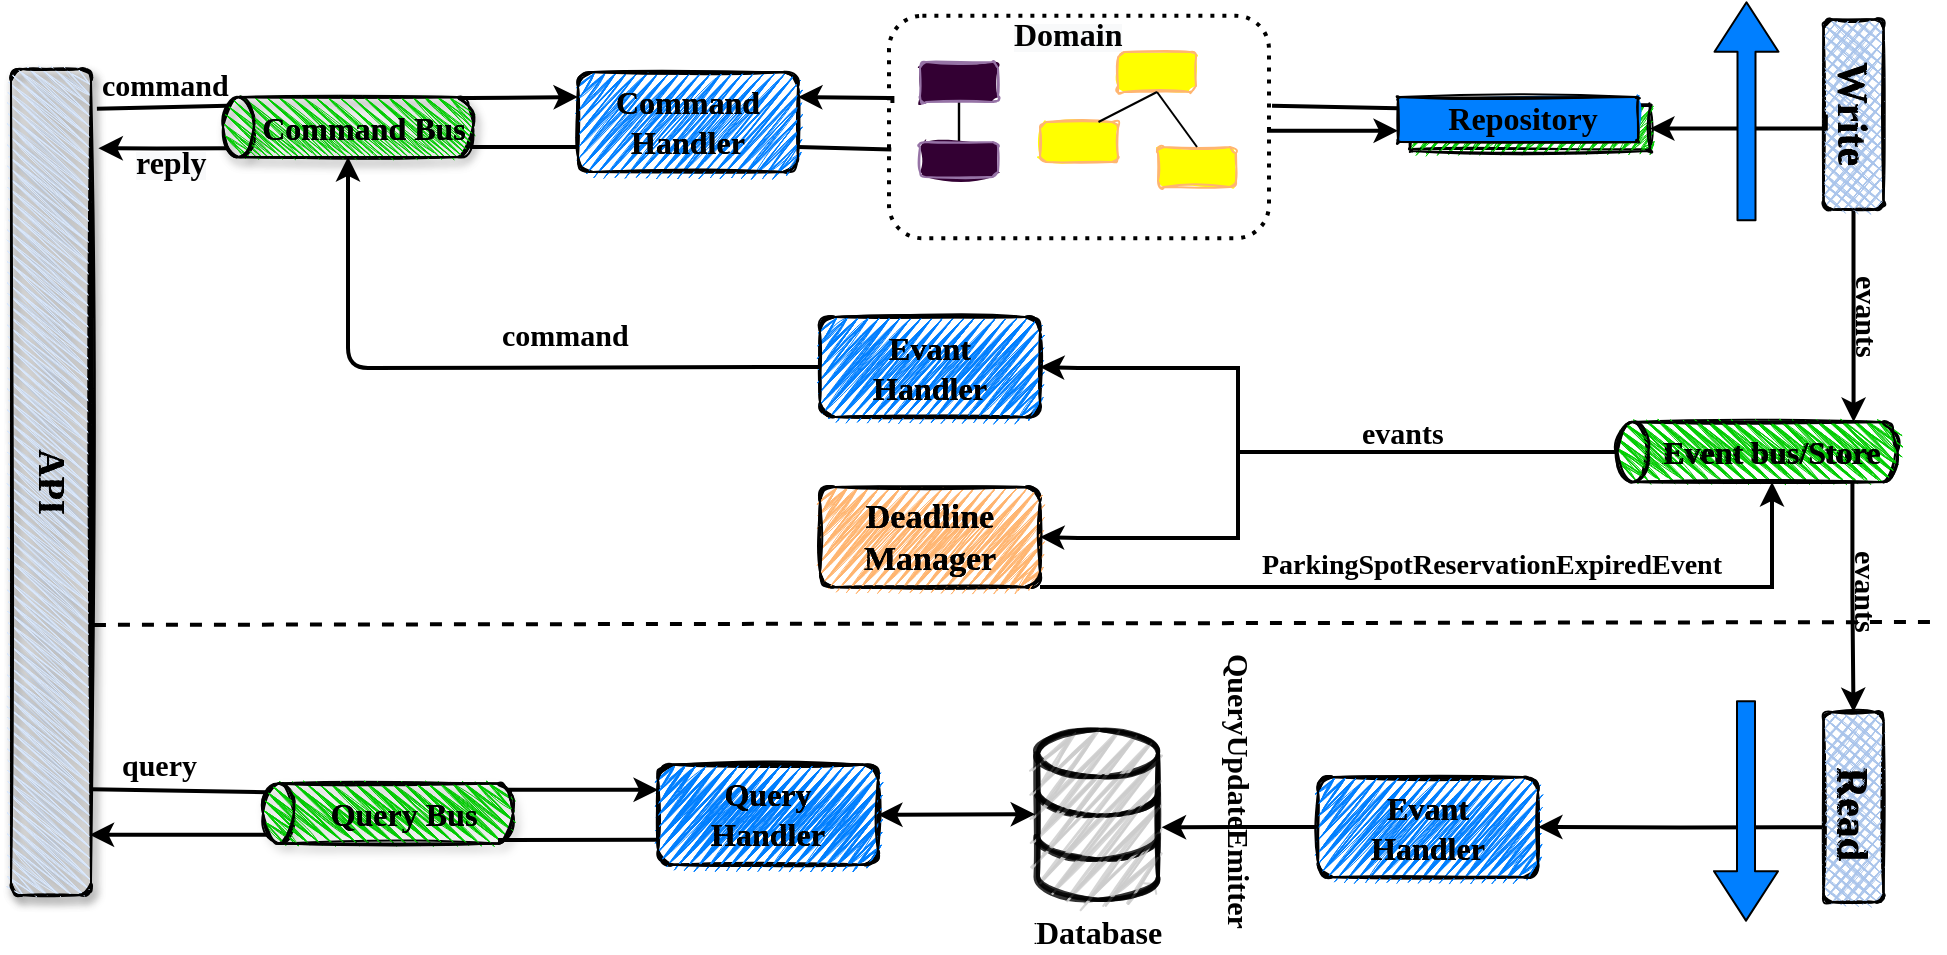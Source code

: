 <mxfile version="13.10.0" type="github">
  <diagram id="a6s_Kyesh7ypOTGhbgAL" name="Page-1">
    <mxGraphModel dx="2566" dy="1377" grid="1" gridSize="10" guides="1" tooltips="1" connect="1" arrows="1" fold="1" page="1" pageScale="1" pageWidth="827" pageHeight="1169" math="0" shadow="0">
      <root>
        <mxCell id="0" />
        <mxCell id="1" parent="0" />
        <mxCell id="o0WgqvFrRhZTOy-X3Pbu-1" value="" style="whiteSpace=wrap;html=1;rounded=1;shadow=0;sketch=1;fillStyle=zigzag;arcSize=3;fillColor=#00CC00;" vertex="1" parent="1">
          <mxGeometry x="816" y="381" width="120" height="22.5" as="geometry" />
        </mxCell>
        <mxCell id="o0WgqvFrRhZTOy-X3Pbu-2" value="&lt;font color=&quot;#000000&quot; face=&quot;Garamond&quot;&gt;&lt;span style=&quot;font-size: 19px&quot;&gt;API&lt;/span&gt;&lt;/font&gt;" style="whiteSpace=wrap;html=1;rounded=1;shadow=1;fontColor=#0066CC;strokeWidth=1;glass=0;sketch=1;fillStyle=zigzag;fontStyle=1;rotation=90;fillColor=#DAE8FC;" vertex="1" parent="1">
          <mxGeometry x="-70" y="550" width="413" height="40" as="geometry" />
        </mxCell>
        <mxCell id="o0WgqvFrRhZTOy-X3Pbu-3" value="&lt;font color=&quot;#000000&quot; face=&quot;Garamond&quot;&gt;&lt;span style=&quot;font-size: 19px&quot;&gt;API&lt;/span&gt;&lt;/font&gt;" style="whiteSpace=wrap;html=1;rounded=1;shadow=1;fontColor=#0066CC;strokeWidth=1;glass=0;sketch=1;fillStyle=zigzag;fontStyle=1;rotation=90;fillColor=#DAE8FC;" vertex="1" parent="1">
          <mxGeometry x="-70" y="550" width="413" height="40" as="geometry" />
        </mxCell>
        <mxCell id="o0WgqvFrRhZTOy-X3Pbu-4" value="&lt;font color=&quot;#000000&quot; face=&quot;Garamond&quot;&gt;&lt;span style=&quot;font-size: 19px&quot;&gt;API&lt;/span&gt;&lt;/font&gt;" style="whiteSpace=wrap;html=1;rounded=1;shadow=1;fontColor=#0066CC;strokeWidth=1;glass=0;sketch=1;fillStyle=zigzag;fontStyle=1;rotation=90;fillColor=#DAE8FC;" vertex="1" parent="1">
          <mxGeometry x="-70" y="550" width="413" height="40" as="geometry" />
        </mxCell>
        <mxCell id="o0WgqvFrRhZTOy-X3Pbu-5" value="" style="shape=cylinder3;whiteSpace=wrap;html=1;boundedLbl=1;backgroundOutline=1;size=7.727;rounded=1;shadow=1;sketch=1;rotation=-90;fillColor=#00CC00;" vertex="1" parent="1">
          <mxGeometry x="270" y="330" width="30" height="125" as="geometry" />
        </mxCell>
        <mxCell id="o0WgqvFrRhZTOy-X3Pbu-6" value="&lt;font face=&quot;Garamond&quot; size=&quot;1&quot;&gt;&lt;b style=&quot;font-size: 16px&quot;&gt;Command Bus&lt;/b&gt;&lt;/font&gt;" style="text;html=1;strokeColor=none;fillColor=none;align=center;verticalAlign=middle;whiteSpace=wrap;rounded=0;shadow=1;sketch=1;" vertex="1" parent="1">
          <mxGeometry x="240" y="382.5" width="106" height="20" as="geometry" />
        </mxCell>
        <mxCell id="o0WgqvFrRhZTOy-X3Pbu-7" value="" style="shape=cylinder3;whiteSpace=wrap;html=1;boundedLbl=1;backgroundOutline=1;size=7.727;rounded=1;shadow=1;sketch=1;rotation=-90;fillColor=#00CC00;" vertex="1" parent="1">
          <mxGeometry x="270" y="330" width="30" height="125" as="geometry" />
        </mxCell>
        <mxCell id="o0WgqvFrRhZTOy-X3Pbu-8" value="&lt;font face=&quot;Garamond&quot; size=&quot;1&quot;&gt;&lt;b style=&quot;font-size: 16px&quot;&gt;Command Bus&lt;/b&gt;&lt;/font&gt;" style="text;html=1;strokeColor=none;fillColor=none;align=center;verticalAlign=middle;whiteSpace=wrap;rounded=0;shadow=1;sketch=1;" vertex="1" parent="1">
          <mxGeometry x="240" y="382.5" width="106" height="20" as="geometry" />
        </mxCell>
        <mxCell id="o0WgqvFrRhZTOy-X3Pbu-9" style="edgeStyle=orthogonalEdgeStyle;rounded=0;orthogonalLoop=1;jettySize=auto;html=1;exitX=0.145;exitY=0;exitDx=0;exitDy=2.241;exitPerimeter=0;entryX=0.096;entryY=-0.092;entryDx=0;entryDy=0;entryPerimeter=0;strokeWidth=2;fillColor=#007FFF;" edge="1" parent="1" source="o0WgqvFrRhZTOy-X3Pbu-10" target="o0WgqvFrRhZTOy-X3Pbu-4">
          <mxGeometry relative="1" as="geometry" />
        </mxCell>
        <mxCell id="o0WgqvFrRhZTOy-X3Pbu-10" value="" style="shape=cylinder3;whiteSpace=wrap;html=1;boundedLbl=1;backgroundOutline=1;size=7.727;rounded=1;shadow=0;sketch=1;rotation=-90;fillStyle=zigzag;fillColor=#00CC00;" vertex="1" parent="1">
          <mxGeometry x="270" y="330" width="30" height="125" as="geometry" />
        </mxCell>
        <mxCell id="o0WgqvFrRhZTOy-X3Pbu-11" style="edgeStyle=orthogonalEdgeStyle;rounded=0;orthogonalLoop=1;jettySize=auto;html=1;entryX=0;entryY=0.25;entryDx=0;entryDy=0;strokeWidth=2;fillColor=#007FFF;" edge="1" parent="1" target="o0WgqvFrRhZTOy-X3Pbu-15">
          <mxGeometry relative="1" as="geometry">
            <mxPoint x="340" y="378" as="sourcePoint" />
            <Array as="points">
              <mxPoint x="346" y="378" />
              <mxPoint x="373" y="378" />
            </Array>
          </mxGeometry>
        </mxCell>
        <mxCell id="o0WgqvFrRhZTOy-X3Pbu-12" value="&lt;font face=&quot;Garamond&quot; size=&quot;1&quot;&gt;&lt;b style=&quot;font-size: 16px&quot;&gt;Command Bus&lt;/b&gt;&lt;/font&gt;" style="text;html=1;strokeColor=none;fillColor=none;align=center;verticalAlign=middle;whiteSpace=wrap;rounded=0;shadow=0;sketch=1;" vertex="1" parent="1">
          <mxGeometry x="240" y="382.5" width="106" height="20" as="geometry" />
        </mxCell>
        <mxCell id="o0WgqvFrRhZTOy-X3Pbu-13" value="&lt;b&gt;&lt;font face=&quot;Garamond&quot; style=&quot;font-size: 16px&quot;&gt;Command Handler&lt;/font&gt;&lt;/b&gt;" style="whiteSpace=wrap;html=1;rounded=1;shadow=0;sketch=1;fillStyle=zigzag;fillColor=#007FFF;" vertex="1" parent="1">
          <mxGeometry x="400" y="365" width="110" height="50" as="geometry" />
        </mxCell>
        <mxCell id="o0WgqvFrRhZTOy-X3Pbu-14" value="&lt;b&gt;&lt;font face=&quot;Garamond&quot; style=&quot;font-size: 16px&quot;&gt;Command Handler&lt;/font&gt;&lt;/b&gt;" style="whiteSpace=wrap;html=1;rounded=1;shadow=0;sketch=1;fillStyle=zigzag;fillColor=#007FFF;" vertex="1" parent="1">
          <mxGeometry x="400" y="365" width="110" height="50" as="geometry" />
        </mxCell>
        <mxCell id="o0WgqvFrRhZTOy-X3Pbu-15" value="&lt;b&gt;&lt;font face=&quot;Garamond&quot; style=&quot;font-size: 16px&quot;&gt;Command Handler&lt;/font&gt;&lt;/b&gt;" style="whiteSpace=wrap;html=1;rounded=1;shadow=0;sketch=1;fillStyle=zigzag;fillColor=#007FFF;" vertex="1" parent="1">
          <mxGeometry x="400" y="365" width="110" height="50" as="geometry" />
        </mxCell>
        <mxCell id="o0WgqvFrRhZTOy-X3Pbu-16" style="edgeStyle=orthogonalEdgeStyle;rounded=0;orthogonalLoop=1;jettySize=auto;html=1;exitX=0.009;exitY=0.392;exitDx=0;exitDy=0;entryX=1;entryY=0.25;entryDx=0;entryDy=0;strokeWidth=2;fillColor=#007FFF;exitPerimeter=0;" edge="1" parent="1" source="o0WgqvFrRhZTOy-X3Pbu-18" target="o0WgqvFrRhZTOy-X3Pbu-14">
          <mxGeometry relative="1" as="geometry">
            <Array as="points">
              <mxPoint x="557" y="378" />
              <mxPoint x="556" y="378" />
            </Array>
          </mxGeometry>
        </mxCell>
        <mxCell id="o0WgqvFrRhZTOy-X3Pbu-17" style="edgeStyle=orthogonalEdgeStyle;rounded=0;orthogonalLoop=1;jettySize=auto;html=1;exitX=1;exitY=0.5;exitDx=0;exitDy=0;entryX=0;entryY=0.75;entryDx=0;entryDy=0;strokeWidth=2;fillColor=#007FFF;" edge="1" parent="1" source="o0WgqvFrRhZTOy-X3Pbu-18" target="o0WgqvFrRhZTOy-X3Pbu-31">
          <mxGeometry relative="1" as="geometry">
            <Array as="points">
              <mxPoint x="746" y="394" />
            </Array>
          </mxGeometry>
        </mxCell>
        <mxCell id="o0WgqvFrRhZTOy-X3Pbu-18" value="" style="rounded=1;whiteSpace=wrap;html=1;shadow=0;sketch=0;fillColor=none;dashed=1;dashPattern=1 2;strokeWidth=2;" vertex="1" parent="1">
          <mxGeometry x="555.5" y="336.88" width="190" height="111.25" as="geometry" />
        </mxCell>
        <mxCell id="o0WgqvFrRhZTOy-X3Pbu-19" value="&lt;b style=&quot;color: rgb(0 , 0 , 0) ; font-family: &amp;#34;helvetica&amp;#34; ; font-size: 12px ; font-style: normal ; letter-spacing: normal ; text-align: center ; text-indent: 0px ; text-transform: none ; word-spacing: 0px ; background-color: rgb(248 , 249 , 250)&quot;&gt;&lt;font face=&quot;Garamond&quot; style=&quot;font-size: 16px&quot;&gt;Domain&lt;/font&gt;&lt;/b&gt;" style="text;whiteSpace=wrap;html=1;" vertex="1" parent="1">
          <mxGeometry x="615.5" y="330" width="70" height="30" as="geometry" />
        </mxCell>
        <mxCell id="o0WgqvFrRhZTOy-X3Pbu-20" style="edgeStyle=orthogonalEdgeStyle;rounded=0;orthogonalLoop=1;jettySize=auto;html=1;exitX=0.5;exitY=1;exitDx=0;exitDy=0;entryX=0.5;entryY=0;entryDx=0;entryDy=0;shape=link;width=-0.201;" edge="1" parent="1" source="o0WgqvFrRhZTOy-X3Pbu-21" target="o0WgqvFrRhZTOy-X3Pbu-22">
          <mxGeometry relative="1" as="geometry" />
        </mxCell>
        <mxCell id="o0WgqvFrRhZTOy-X3Pbu-21" value="" style="whiteSpace=wrap;html=1;rounded=1;shadow=0;sketch=1;fillStyle=solid;strokeColor=#9673a6;fillColor=#330033;" vertex="1" parent="1">
          <mxGeometry x="571" y="360" width="39" height="20" as="geometry" />
        </mxCell>
        <mxCell id="o0WgqvFrRhZTOy-X3Pbu-22" value="" style="whiteSpace=wrap;html=1;rounded=1;shadow=0;sketch=1;fillStyle=solid;strokeColor=#9673a6;fillColor=#330033;" vertex="1" parent="1">
          <mxGeometry x="571" y="400" width="39" height="17.5" as="geometry" />
        </mxCell>
        <mxCell id="o0WgqvFrRhZTOy-X3Pbu-23" value="" style="whiteSpace=wrap;html=1;rounded=1;shadow=0;sketch=1;fillStyle=solid;fillColor=#FFFF00;strokeColor=#FFB570;" vertex="1" parent="1">
          <mxGeometry x="670" y="355" width="39" height="20" as="geometry" />
        </mxCell>
        <mxCell id="o0WgqvFrRhZTOy-X3Pbu-24" value="" style="whiteSpace=wrap;html=1;rounded=1;shadow=0;sketch=1;fillStyle=solid;fillColor=#FFFF00;strokeColor=#FFB570;" vertex="1" parent="1">
          <mxGeometry x="631" y="390" width="39" height="20" as="geometry" />
        </mxCell>
        <mxCell id="o0WgqvFrRhZTOy-X3Pbu-25" value="" style="whiteSpace=wrap;html=1;rounded=1;shadow=0;sketch=1;fillStyle=solid;fillColor=#FFFF00;strokeColor=#FFB570;" vertex="1" parent="1">
          <mxGeometry x="690" y="402.5" width="39" height="20" as="geometry" />
        </mxCell>
        <mxCell id="o0WgqvFrRhZTOy-X3Pbu-26" value="" style="endArrow=none;html=1;entryX=0.5;entryY=1;entryDx=0;entryDy=0;exitX=0.5;exitY=0;exitDx=0;exitDy=0;" edge="1" parent="1" source="o0WgqvFrRhZTOy-X3Pbu-25" target="o0WgqvFrRhZTOy-X3Pbu-23">
          <mxGeometry width="50" height="50" relative="1" as="geometry">
            <mxPoint x="250" y="270" as="sourcePoint" />
            <mxPoint x="300" y="220" as="targetPoint" />
          </mxGeometry>
        </mxCell>
        <mxCell id="o0WgqvFrRhZTOy-X3Pbu-27" value="" style="endArrow=none;html=1;entryX=0.5;entryY=1;entryDx=0;entryDy=0;exitX=0.75;exitY=0;exitDx=0;exitDy=0;" edge="1" parent="1" source="o0WgqvFrRhZTOy-X3Pbu-24" target="o0WgqvFrRhZTOy-X3Pbu-23">
          <mxGeometry width="50" height="50" relative="1" as="geometry">
            <mxPoint x="410" y="270" as="sourcePoint" />
            <mxPoint x="460" y="220" as="targetPoint" />
          </mxGeometry>
        </mxCell>
        <mxCell id="o0WgqvFrRhZTOy-X3Pbu-28" value="" style="whiteSpace=wrap;html=1;rounded=1;shadow=0;fillColor=#007FFF;sketch=1;fillStyle=solid;arcSize=3;" vertex="1" parent="1">
          <mxGeometry x="810" y="377.5" width="120" height="22.5" as="geometry" />
        </mxCell>
        <mxCell id="o0WgqvFrRhZTOy-X3Pbu-29" value="&lt;font face=&quot;Garamond&quot; style=&quot;font-size: 16px&quot;&gt;&lt;b&gt;Repository&lt;/b&gt;&lt;/font&gt;" style="text;html=1;strokeColor=none;fillColor=none;align=center;verticalAlign=middle;whiteSpace=wrap;rounded=0;shadow=0;dashed=1;dashPattern=1 2;sketch=0;" vertex="1" parent="1">
          <mxGeometry x="825" y="377.5" width="90" height="20" as="geometry" />
        </mxCell>
        <mxCell id="o0WgqvFrRhZTOy-X3Pbu-30" value="" style="whiteSpace=wrap;html=1;rounded=1;shadow=0;sketch=1;fillStyle=zigzag;arcSize=3;fillColor=#00CC00;" vertex="1" parent="1">
          <mxGeometry x="816" y="382" width="120" height="22.5" as="geometry" />
        </mxCell>
        <mxCell id="o0WgqvFrRhZTOy-X3Pbu-31" value="" style="whiteSpace=wrap;html=1;rounded=1;shadow=0;fillColor=#007FFF;sketch=1;fillStyle=solid;arcSize=3;" vertex="1" parent="1">
          <mxGeometry x="810" y="377.5" width="120" height="22.5" as="geometry" />
        </mxCell>
        <mxCell id="o0WgqvFrRhZTOy-X3Pbu-32" value="&lt;font face=&quot;Garamond&quot; style=&quot;font-size: 16px&quot;&gt;&lt;b&gt;Repository&lt;/b&gt;&lt;/font&gt;" style="text;html=1;strokeColor=none;fillColor=none;align=center;verticalAlign=middle;whiteSpace=wrap;rounded=0;shadow=0;dashed=1;dashPattern=1 2;sketch=0;" vertex="1" parent="1">
          <mxGeometry x="825" y="377.5" width="95" height="20" as="geometry" />
        </mxCell>
        <mxCell id="o0WgqvFrRhZTOy-X3Pbu-33" value="" style="shape=cylinder3;whiteSpace=wrap;html=1;boundedLbl=1;backgroundOutline=1;size=7.727;rounded=1;shadow=0;sketch=1;rotation=-90;fillStyle=zigzag;fillColor=#00CC00;" vertex="1" parent="1">
          <mxGeometry x="290" y="673.25" width="30" height="125" as="geometry" />
        </mxCell>
        <mxCell id="o0WgqvFrRhZTOy-X3Pbu-34" value="&lt;font face=&quot;Garamond&quot; size=&quot;1&quot;&gt;&lt;b style=&quot;font-size: 16px&quot;&gt;Query Bus&lt;/b&gt;&lt;/font&gt;" style="text;html=1;strokeColor=none;fillColor=none;align=center;verticalAlign=middle;whiteSpace=wrap;rounded=0;shadow=0;sketch=1;" vertex="1" parent="1">
          <mxGeometry x="260" y="725.75" width="106" height="20" as="geometry" />
        </mxCell>
        <mxCell id="o0WgqvFrRhZTOy-X3Pbu-35" value="" style="shape=cylinder3;whiteSpace=wrap;html=1;boundedLbl=1;backgroundOutline=1;size=7.727;rounded=1;shadow=1;sketch=1;rotation=-90;fillStyle=zigzag;fillColor=#00CC00;" vertex="1" parent="1">
          <mxGeometry x="290" y="673.25" width="30" height="125" as="geometry" />
        </mxCell>
        <mxCell id="o0WgqvFrRhZTOy-X3Pbu-36" value="&lt;font face=&quot;Garamond&quot; size=&quot;1&quot;&gt;&lt;b style=&quot;font-size: 16px&quot;&gt;Query Bus&lt;/b&gt;&lt;/font&gt;" style="text;html=1;strokeColor=none;fillColor=none;align=center;verticalAlign=middle;whiteSpace=wrap;rounded=0;shadow=1;sketch=1;" vertex="1" parent="1">
          <mxGeometry x="260" y="725.75" width="106" height="20" as="geometry" />
        </mxCell>
        <mxCell id="o0WgqvFrRhZTOy-X3Pbu-37" style="edgeStyle=orthogonalEdgeStyle;rounded=0;orthogonalLoop=1;jettySize=auto;html=1;exitX=0.145;exitY=0;exitDx=0;exitDy=2.241;exitPerimeter=0;entryX=0.927;entryY=0.017;entryDx=0;entryDy=0;entryPerimeter=0;strokeWidth=2;fillColor=#007FFF;" edge="1" parent="1" source="o0WgqvFrRhZTOy-X3Pbu-38" target="o0WgqvFrRhZTOy-X3Pbu-2">
          <mxGeometry relative="1" as="geometry" />
        </mxCell>
        <mxCell id="o0WgqvFrRhZTOy-X3Pbu-38" value="" style="shape=cylinder3;whiteSpace=wrap;html=1;boundedLbl=1;backgroundOutline=1;size=7.727;rounded=1;shadow=0;sketch=1;rotation=-90;fillStyle=zigzag;fillColor=#00CC00;" vertex="1" parent="1">
          <mxGeometry x="290" y="673.25" width="30" height="125" as="geometry" />
        </mxCell>
        <mxCell id="o0WgqvFrRhZTOy-X3Pbu-39" style="edgeStyle=orthogonalEdgeStyle;rounded=0;orthogonalLoop=1;jettySize=auto;html=1;exitX=1;exitY=0;exitDx=0;exitDy=0;entryX=0;entryY=0.25;entryDx=0;entryDy=0;strokeWidth=2;fillColor=#007FFF;" edge="1" parent="1" source="o0WgqvFrRhZTOy-X3Pbu-40" target="o0WgqvFrRhZTOy-X3Pbu-69">
          <mxGeometry relative="1" as="geometry">
            <Array as="points">
              <mxPoint x="366" y="724" />
            </Array>
          </mxGeometry>
        </mxCell>
        <mxCell id="o0WgqvFrRhZTOy-X3Pbu-40" value="&lt;font face=&quot;Garamond&quot; size=&quot;1&quot;&gt;&lt;b style=&quot;font-size: 16px&quot;&gt;Query Bus&lt;/b&gt;&lt;/font&gt;" style="text;html=1;strokeColor=none;fillColor=none;align=center;verticalAlign=middle;whiteSpace=wrap;rounded=0;shadow=0;sketch=1;" vertex="1" parent="1">
          <mxGeometry x="260" y="725.75" width="106" height="20" as="geometry" />
        </mxCell>
        <mxCell id="o0WgqvFrRhZTOy-X3Pbu-41" style="edgeStyle=orthogonalEdgeStyle;rounded=0;orthogonalLoop=1;jettySize=auto;html=1;exitX=-0.009;exitY=0.839;exitDx=0;exitDy=0;exitPerimeter=0;entryX=0;entryY=0.5;entryDx=0;entryDy=0;strokeWidth=2;fillColor=#007FFF;" edge="1" parent="1" source="o0WgqvFrRhZTOy-X3Pbu-48" target="o0WgqvFrRhZTOy-X3Pbu-86">
          <mxGeometry relative="1" as="geometry" />
        </mxCell>
        <mxCell id="o0WgqvFrRhZTOy-X3Pbu-42" value="" style="shape=cylinder3;whiteSpace=wrap;html=1;boundedLbl=1;backgroundOutline=1;size=7.727;rounded=1;shadow=0;sketch=1;rotation=-90;fillStyle=zigzag;fillColor=#00CC00;" vertex="1" parent="1">
          <mxGeometry x="973.75" y="485" width="30" height="140" as="geometry" />
        </mxCell>
        <mxCell id="o0WgqvFrRhZTOy-X3Pbu-43" value="&lt;font face=&quot;Garamond&quot; size=&quot;1&quot;&gt;&lt;b style=&quot;font-size: 16px&quot;&gt;Event bus/Store&lt;/b&gt;&lt;/font&gt;" style="text;html=1;strokeColor=none;fillColor=none;align=center;verticalAlign=middle;whiteSpace=wrap;rounded=0;shadow=0;sketch=1;" vertex="1" parent="1">
          <mxGeometry x="936.25" y="545" width="120" height="20" as="geometry" />
        </mxCell>
        <mxCell id="o0WgqvFrRhZTOy-X3Pbu-44" style="edgeStyle=orthogonalEdgeStyle;rounded=0;orthogonalLoop=1;jettySize=auto;html=1;exitX=0.5;exitY=0;exitDx=0;exitDy=0;exitPerimeter=0;entryX=1;entryY=0.5;entryDx=0;entryDy=0;strokeWidth=2;fillColor=#007FFF;" edge="1" parent="1" source="o0WgqvFrRhZTOy-X3Pbu-46" target="o0WgqvFrRhZTOy-X3Pbu-53">
          <mxGeometry relative="1" as="geometry">
            <Array as="points">
              <mxPoint x="730" y="555" />
              <mxPoint x="730" y="513" />
              <mxPoint x="650" y="513" />
            </Array>
          </mxGeometry>
        </mxCell>
        <mxCell id="o0WgqvFrRhZTOy-X3Pbu-45" style="edgeStyle=orthogonalEdgeStyle;rounded=0;orthogonalLoop=1;jettySize=auto;html=1;exitX=0.5;exitY=0;exitDx=0;exitDy=0;exitPerimeter=0;strokeWidth=2;fillColor=#007FFF;entryX=1;entryY=0.5;entryDx=0;entryDy=0;" edge="1" parent="1" source="o0WgqvFrRhZTOy-X3Pbu-46" target="o0WgqvFrRhZTOy-X3Pbu-58">
          <mxGeometry relative="1" as="geometry">
            <mxPoint x="600" y="600" as="targetPoint" />
            <Array as="points">
              <mxPoint x="730" y="555" />
              <mxPoint x="730" y="598" />
              <mxPoint x="650" y="598" />
            </Array>
          </mxGeometry>
        </mxCell>
        <mxCell id="o0WgqvFrRhZTOy-X3Pbu-46" value="" style="shape=cylinder3;whiteSpace=wrap;html=1;boundedLbl=1;backgroundOutline=1;size=7.727;rounded=1;shadow=0;sketch=1;rotation=-90;fillStyle=zigzag;fillColor=#00CC00;" vertex="1" parent="1">
          <mxGeometry x="974.75" y="485" width="30" height="140" as="geometry" />
        </mxCell>
        <mxCell id="o0WgqvFrRhZTOy-X3Pbu-47" value="&lt;font face=&quot;Garamond&quot; size=&quot;1&quot;&gt;&lt;b style=&quot;font-size: 16px&quot;&gt;Event bus/Store&lt;/b&gt;&lt;/font&gt;" style="text;html=1;strokeColor=none;fillColor=none;align=center;verticalAlign=middle;whiteSpace=wrap;rounded=0;shadow=0;sketch=1;" vertex="1" parent="1">
          <mxGeometry x="937.25" y="545" width="120" height="20" as="geometry" />
        </mxCell>
        <mxCell id="o0WgqvFrRhZTOy-X3Pbu-48" value="" style="shape=cylinder3;whiteSpace=wrap;html=1;boundedLbl=1;backgroundOutline=1;size=7.727;rounded=1;shadow=0;sketch=1;rotation=-90;fillStyle=zigzag;fillColor=#00CC00;" vertex="1" parent="1">
          <mxGeometry x="974.75" y="485" width="30" height="140" as="geometry" />
        </mxCell>
        <mxCell id="o0WgqvFrRhZTOy-X3Pbu-49" value="&lt;font face=&quot;Garamond&quot; size=&quot;1&quot;&gt;&lt;b style=&quot;font-size: 16px&quot;&gt;Event bus/Store&lt;/b&gt;&lt;/font&gt;" style="text;html=1;strokeColor=none;fillColor=none;align=center;verticalAlign=middle;whiteSpace=wrap;rounded=0;shadow=0;sketch=1;" vertex="1" parent="1">
          <mxGeometry x="937.25" y="545" width="120" height="20" as="geometry" />
        </mxCell>
        <mxCell id="o0WgqvFrRhZTOy-X3Pbu-50" value="&lt;b&gt;&lt;font face=&quot;Garamond&quot; style=&quot;font-size: 16px&quot;&gt;Evant&lt;br&gt;Handler&lt;/font&gt;&lt;/b&gt;" style="whiteSpace=wrap;html=1;rounded=1;shadow=0;sketch=1;fillStyle=zigzag;fillColor=#007FFF;" vertex="1" parent="1">
          <mxGeometry x="521" y="487.5" width="110" height="50" as="geometry" />
        </mxCell>
        <mxCell id="o0WgqvFrRhZTOy-X3Pbu-51" value="&lt;b&gt;&lt;font face=&quot;Garamond&quot; style=&quot;font-size: 16px&quot;&gt;Evant&lt;br&gt;Handler&lt;/font&gt;&lt;/b&gt;" style="whiteSpace=wrap;html=1;rounded=1;shadow=0;sketch=1;fillStyle=zigzag;fillColor=#007FFF;" vertex="1" parent="1">
          <mxGeometry x="521" y="487.5" width="110" height="50" as="geometry" />
        </mxCell>
        <mxCell id="o0WgqvFrRhZTOy-X3Pbu-52" value="&lt;b&gt;&lt;font face=&quot;Garamond&quot; style=&quot;font-size: 16px&quot;&gt;Evant&lt;br&gt;Handler&lt;/font&gt;&lt;/b&gt;" style="whiteSpace=wrap;html=1;rounded=1;shadow=0;sketch=1;fillStyle=zigzag;fillColor=#007FFF;" vertex="1" parent="1">
          <mxGeometry x="521" y="487.5" width="110" height="50" as="geometry" />
        </mxCell>
        <mxCell id="o0WgqvFrRhZTOy-X3Pbu-53" value="&lt;b&gt;&lt;font face=&quot;Garamond&quot; style=&quot;font-size: 16px&quot;&gt;Evant&lt;br&gt;Handler&lt;/font&gt;&lt;/b&gt;" style="whiteSpace=wrap;html=1;rounded=1;shadow=0;sketch=1;fillStyle=zigzag;fillColor=#007FFF;" vertex="1" parent="1">
          <mxGeometry x="521" y="487.5" width="110" height="50" as="geometry" />
        </mxCell>
        <mxCell id="o0WgqvFrRhZTOy-X3Pbu-54" value="&lt;b&gt;&lt;font style=&quot;font-size: 17px&quot; face=&quot;Garamond&quot;&gt;Deadline Manager&lt;/font&gt;&lt;/b&gt;" style="whiteSpace=wrap;html=1;rounded=1;shadow=0;sketch=1;fillStyle=zigzag;fillColor=#FFB570;" vertex="1" parent="1">
          <mxGeometry x="521" y="572.5" width="110" height="50" as="geometry" />
        </mxCell>
        <mxCell id="o0WgqvFrRhZTOy-X3Pbu-55" value="&lt;b&gt;&lt;font style=&quot;font-size: 17px&quot; face=&quot;Garamond&quot;&gt;Deadline Manager&lt;/font&gt;&lt;/b&gt;" style="whiteSpace=wrap;html=1;rounded=1;shadow=0;sketch=1;fillStyle=zigzag;fillColor=#FFB570;" vertex="1" parent="1">
          <mxGeometry x="521" y="572.5" width="110" height="50" as="geometry" />
        </mxCell>
        <mxCell id="o0WgqvFrRhZTOy-X3Pbu-56" value="&lt;b&gt;&lt;font style=&quot;font-size: 17px&quot; face=&quot;Garamond&quot;&gt;Deadline Manager&lt;/font&gt;&lt;/b&gt;" style="whiteSpace=wrap;html=1;rounded=1;shadow=0;sketch=1;fillStyle=zigzag;fillColor=#FFB570;" vertex="1" parent="1">
          <mxGeometry x="521" y="572.5" width="110" height="50" as="geometry" />
        </mxCell>
        <mxCell id="o0WgqvFrRhZTOy-X3Pbu-57" style="edgeStyle=orthogonalEdgeStyle;rounded=0;orthogonalLoop=1;jettySize=auto;html=1;exitX=1;exitY=1;exitDx=0;exitDy=0;strokeWidth=2;" edge="1" parent="1" source="o0WgqvFrRhZTOy-X3Pbu-58">
          <mxGeometry relative="1" as="geometry">
            <mxPoint x="997" y="570.0" as="targetPoint" />
            <Array as="points">
              <mxPoint x="997" y="622" />
            </Array>
          </mxGeometry>
        </mxCell>
        <mxCell id="o0WgqvFrRhZTOy-X3Pbu-58" value="&lt;b&gt;&lt;font style=&quot;font-size: 17px&quot; face=&quot;Garamond&quot;&gt;Deadline Manager&lt;/font&gt;&lt;/b&gt;" style="whiteSpace=wrap;html=1;rounded=1;shadow=0;sketch=1;fillStyle=zigzag;fillColor=#FFB570;" vertex="1" parent="1">
          <mxGeometry x="521" y="572.5" width="110" height="50" as="geometry" />
        </mxCell>
        <mxCell id="o0WgqvFrRhZTOy-X3Pbu-59" value="&lt;b&gt;&lt;font face=&quot;Garamond&quot; style=&quot;font-size: 16px&quot;&gt;Evant&lt;br&gt;Handler&lt;/font&gt;&lt;/b&gt;" style="whiteSpace=wrap;html=1;rounded=1;shadow=0;sketch=1;fillStyle=zigzag;fillColor=#007FFF;" vertex="1" parent="1">
          <mxGeometry x="770" y="717.5" width="110" height="50" as="geometry" />
        </mxCell>
        <mxCell id="o0WgqvFrRhZTOy-X3Pbu-60" value="&lt;b&gt;&lt;font face=&quot;Garamond&quot; style=&quot;font-size: 16px&quot;&gt;Evant&lt;br&gt;Handler&lt;/font&gt;&lt;/b&gt;" style="whiteSpace=wrap;html=1;rounded=1;shadow=0;sketch=1;fillStyle=zigzag;fillColor=#007FFF;" vertex="1" parent="1">
          <mxGeometry x="770" y="717.5" width="110" height="50" as="geometry" />
        </mxCell>
        <mxCell id="o0WgqvFrRhZTOy-X3Pbu-61" value="&lt;b&gt;&lt;font face=&quot;Garamond&quot; style=&quot;font-size: 16px&quot;&gt;Evant&lt;br&gt;Handler&lt;/font&gt;&lt;/b&gt;" style="whiteSpace=wrap;html=1;rounded=1;shadow=0;sketch=1;fillStyle=zigzag;fillColor=#007FFF;" vertex="1" parent="1">
          <mxGeometry x="770" y="717.5" width="110" height="50" as="geometry" />
        </mxCell>
        <mxCell id="o0WgqvFrRhZTOy-X3Pbu-62" style="edgeStyle=orthogonalEdgeStyle;rounded=0;orthogonalLoop=1;jettySize=auto;html=1;exitX=0;exitY=0.5;exitDx=0;exitDy=0;entryX=1.03;entryY=0.573;entryDx=0;entryDy=0;entryPerimeter=0;strokeWidth=2;fillColor=#007FFF;" edge="1" parent="1" source="o0WgqvFrRhZTOy-X3Pbu-63" target="o0WgqvFrRhZTOy-X3Pbu-72">
          <mxGeometry relative="1" as="geometry" />
        </mxCell>
        <mxCell id="o0WgqvFrRhZTOy-X3Pbu-63" value="&lt;b&gt;&lt;font face=&quot;Garamond&quot; style=&quot;font-size: 16px&quot;&gt;Evant&lt;br&gt;Handler&lt;/font&gt;&lt;/b&gt;" style="whiteSpace=wrap;html=1;rounded=1;shadow=0;sketch=1;fillStyle=zigzag;fillColor=#007FFF;" vertex="1" parent="1">
          <mxGeometry x="770" y="717.5" width="110" height="50" as="geometry" />
        </mxCell>
        <mxCell id="o0WgqvFrRhZTOy-X3Pbu-64" value="&lt;b&gt;&lt;font face=&quot;Garamond&quot; style=&quot;font-size: 16px&quot;&gt;Query&lt;br&gt;Handler&lt;/font&gt;&lt;/b&gt;" style="whiteSpace=wrap;html=1;rounded=1;shadow=0;sketch=1;fillStyle=zigzag;fillColor=#007FFF;" vertex="1" parent="1">
          <mxGeometry x="440" y="711.43" width="110" height="50" as="geometry" />
        </mxCell>
        <mxCell id="o0WgqvFrRhZTOy-X3Pbu-65" value="&lt;b&gt;&lt;font face=&quot;Garamond&quot; style=&quot;font-size: 16px&quot;&gt;Query&lt;br&gt;Handler&lt;/font&gt;&lt;/b&gt;" style="whiteSpace=wrap;html=1;rounded=1;shadow=0;sketch=1;fillStyle=zigzag;fillColor=#007FFF;" vertex="1" parent="1">
          <mxGeometry x="440" y="711.43" width="110" height="50" as="geometry" />
        </mxCell>
        <mxCell id="o0WgqvFrRhZTOy-X3Pbu-66" value="&lt;b&gt;&lt;font face=&quot;Garamond&quot; style=&quot;font-size: 16px&quot;&gt;Query&lt;br&gt;Handler&lt;/font&gt;&lt;/b&gt;" style="whiteSpace=wrap;html=1;rounded=1;shadow=0;sketch=1;fillStyle=zigzag;fillColor=#007FFF;" vertex="1" parent="1">
          <mxGeometry x="440" y="711.43" width="110" height="50" as="geometry" />
        </mxCell>
        <mxCell id="o0WgqvFrRhZTOy-X3Pbu-67" value="&lt;b&gt;&lt;font face=&quot;Garamond&quot; style=&quot;font-size: 16px&quot;&gt;Query&lt;br&gt;Handler&lt;/font&gt;&lt;/b&gt;" style="whiteSpace=wrap;html=1;rounded=1;shadow=0;sketch=1;fillStyle=zigzag;fillColor=#007FFF;" vertex="1" parent="1">
          <mxGeometry x="440" y="711.43" width="110" height="50" as="geometry" />
        </mxCell>
        <mxCell id="o0WgqvFrRhZTOy-X3Pbu-68" value="&lt;b&gt;&lt;font face=&quot;Garamond&quot; style=&quot;font-size: 16px&quot;&gt;Query&lt;br&gt;Handler&lt;/font&gt;&lt;/b&gt;" style="whiteSpace=wrap;html=1;rounded=1;shadow=0;sketch=1;fillStyle=zigzag;fillColor=#007FFF;" vertex="1" parent="1">
          <mxGeometry x="440" y="711.43" width="110" height="50" as="geometry" />
        </mxCell>
        <mxCell id="o0WgqvFrRhZTOy-X3Pbu-69" value="&lt;b&gt;&lt;font face=&quot;Garamond&quot; style=&quot;font-size: 16px&quot;&gt;Query&lt;br&gt;Handler&lt;/font&gt;&lt;/b&gt;" style="whiteSpace=wrap;html=1;rounded=1;shadow=0;sketch=1;fillStyle=zigzag;fillColor=#007FFF;" vertex="1" parent="1">
          <mxGeometry x="440" y="711.43" width="110" height="50" as="geometry" />
        </mxCell>
        <mxCell id="o0WgqvFrRhZTOy-X3Pbu-70" value="&lt;font color=&quot;#000000&quot; face=&quot;Garamond&quot; size=&quot;1&quot;&gt;&lt;b style=&quot;font-size: 16px&quot;&gt;Database&lt;/b&gt;&lt;/font&gt;" style="html=1;verticalLabelPosition=bottom;align=center;labelBackgroundColor=#ffffff;verticalAlign=top;strokeWidth=2;shadow=0;dashed=0;shape=mxgraph.ios7.icons.data;rounded=1;glass=0;sketch=1;fontColor=#0066CC;opacity=80;fillStyle=zigzag;fillColor=#CCCCCC;" vertex="1" parent="1">
          <mxGeometry x="628.75" y="693.93" width="61.25" height="85" as="geometry" />
        </mxCell>
        <mxCell id="o0WgqvFrRhZTOy-X3Pbu-71" value="&lt;font color=&quot;#000000&quot; face=&quot;Garamond&quot; size=&quot;1&quot;&gt;&lt;b style=&quot;font-size: 16px&quot;&gt;Database&lt;/b&gt;&lt;/font&gt;" style="html=1;verticalLabelPosition=bottom;align=center;labelBackgroundColor=#ffffff;verticalAlign=top;strokeWidth=2;shadow=0;dashed=0;shape=mxgraph.ios7.icons.data;rounded=1;glass=0;sketch=1;fontColor=#0066CC;opacity=80;fillStyle=zigzag;fillColor=#CCCCCC;" vertex="1" parent="1">
          <mxGeometry x="630" y="693.93" width="60" height="85" as="geometry" />
        </mxCell>
        <mxCell id="o0WgqvFrRhZTOy-X3Pbu-72" value="&lt;font color=&quot;#000000&quot; face=&quot;Garamond&quot; size=&quot;1&quot;&gt;&lt;b style=&quot;font-size: 16px&quot;&gt;Database&lt;/b&gt;&lt;/font&gt;" style="html=1;verticalLabelPosition=bottom;align=center;labelBackgroundColor=#ffffff;verticalAlign=top;strokeWidth=2;shadow=0;dashed=0;shape=mxgraph.ios7.icons.data;rounded=1;glass=0;sketch=1;fontColor=#0066CC;opacity=80;fillStyle=zigzag;fillColor=#CCCCCC;" vertex="1" parent="1">
          <mxGeometry x="630" y="693.93" width="60" height="85" as="geometry" />
        </mxCell>
        <mxCell id="o0WgqvFrRhZTOy-X3Pbu-73" value="" style="whiteSpace=wrap;html=1;rounded=1;shadow=0;sketch=1;fillStyle=cross-hatch;rotation=90;fillColor=#A9C4EB;" vertex="1" parent="1">
          <mxGeometry x="990.25" y="371.26" width="95" height="30" as="geometry" />
        </mxCell>
        <mxCell id="o0WgqvFrRhZTOy-X3Pbu-74" value="&lt;font face=&quot;Garamond&quot; size=&quot;1&quot;&gt;&lt;b style=&quot;font-size: 21px&quot;&gt;Write&lt;/b&gt;&lt;/font&gt;" style="text;html=1;strokeColor=none;fillColor=none;align=center;verticalAlign=middle;whiteSpace=wrap;rounded=0;shadow=1;dashed=1;dashPattern=1 2;sketch=0;rotation=90;" vertex="1" parent="1">
          <mxGeometry x="1017.25" y="376.26" width="40" height="20" as="geometry" />
        </mxCell>
        <mxCell id="o0WgqvFrRhZTOy-X3Pbu-75" style="edgeStyle=orthogonalEdgeStyle;rounded=0;orthogonalLoop=1;jettySize=auto;html=1;exitX=1;exitY=0.5;exitDx=0;exitDy=0;strokeWidth=2;fillColor=#007FFF;" edge="1" parent="1" source="o0WgqvFrRhZTOy-X3Pbu-78">
          <mxGeometry relative="1" as="geometry">
            <mxPoint x="1038" y="540.0" as="targetPoint" />
            <Array as="points">
              <mxPoint x="1038" y="540" />
            </Array>
          </mxGeometry>
        </mxCell>
        <mxCell id="o0WgqvFrRhZTOy-X3Pbu-76" value="" style="whiteSpace=wrap;html=1;rounded=1;shadow=0;sketch=1;fillStyle=cross-hatch;rotation=90;fillColor=#A9C4EB;" vertex="1" parent="1">
          <mxGeometry x="990.25" y="371.26" width="95" height="30" as="geometry" />
        </mxCell>
        <mxCell id="o0WgqvFrRhZTOy-X3Pbu-77" value="&lt;font face=&quot;Garamond&quot; size=&quot;1&quot;&gt;&lt;b style=&quot;font-size: 21px&quot;&gt;Write&lt;/b&gt;&lt;/font&gt;" style="text;html=1;strokeColor=none;fillColor=none;align=center;verticalAlign=middle;whiteSpace=wrap;rounded=0;shadow=1;dashed=1;dashPattern=1 2;sketch=0;rotation=90;" vertex="1" parent="1">
          <mxGeometry x="1017.25" y="376.26" width="40" height="20" as="geometry" />
        </mxCell>
        <mxCell id="o0WgqvFrRhZTOy-X3Pbu-78" value="" style="whiteSpace=wrap;html=1;rounded=1;shadow=0;sketch=1;fillStyle=cross-hatch;rotation=90;fillColor=#A9C4EB;" vertex="1" parent="1">
          <mxGeometry x="990.25" y="371.26" width="95" height="30" as="geometry" />
        </mxCell>
        <mxCell id="o0WgqvFrRhZTOy-X3Pbu-79" style="edgeStyle=orthogonalEdgeStyle;rounded=0;orthogonalLoop=1;jettySize=auto;html=1;exitX=0.5;exitY=1;exitDx=0;exitDy=0;entryX=1;entryY=0.5;entryDx=0;entryDy=0;strokeWidth=2;fillColor=#007FFF;" edge="1" parent="1" source="o0WgqvFrRhZTOy-X3Pbu-80" target="o0WgqvFrRhZTOy-X3Pbu-30">
          <mxGeometry relative="1" as="geometry">
            <Array as="points">
              <mxPoint x="1024" y="393" />
            </Array>
          </mxGeometry>
        </mxCell>
        <mxCell id="o0WgqvFrRhZTOy-X3Pbu-80" value="&lt;font face=&quot;Garamond&quot; size=&quot;1&quot;&gt;&lt;b style=&quot;font-size: 21px&quot;&gt;Write&lt;/b&gt;&lt;/font&gt;" style="text;html=1;strokeColor=none;fillColor=none;align=center;verticalAlign=middle;whiteSpace=wrap;rounded=0;shadow=1;dashed=1;dashPattern=1 2;sketch=0;rotation=90;" vertex="1" parent="1">
          <mxGeometry x="1016.25" y="373.44" width="41" height="25.63" as="geometry" />
        </mxCell>
        <mxCell id="o0WgqvFrRhZTOy-X3Pbu-81" value="" style="whiteSpace=wrap;html=1;rounded=1;shadow=0;sketch=1;fillStyle=cross-hatch;rotation=90;fillColor=#A9C4EB;" vertex="1" parent="1">
          <mxGeometry x="990.25" y="717.5" width="95" height="30" as="geometry" />
        </mxCell>
        <mxCell id="o0WgqvFrRhZTOy-X3Pbu-82" value="&lt;font face=&quot;Garamond&quot; size=&quot;1&quot;&gt;&lt;b style=&quot;font-size: 21px&quot;&gt;Read&lt;/b&gt;&lt;/font&gt;" style="text;html=1;strokeColor=none;fillColor=none;align=center;verticalAlign=middle;whiteSpace=wrap;rounded=0;shadow=1;dashed=1;dashPattern=1 2;sketch=0;rotation=90;" vertex="1" parent="1">
          <mxGeometry x="1020" y="725.75" width="33.5" height="20" as="geometry" />
        </mxCell>
        <mxCell id="o0WgqvFrRhZTOy-X3Pbu-83" value="" style="whiteSpace=wrap;html=1;rounded=1;shadow=0;sketch=1;fillStyle=cross-hatch;rotation=90;fillColor=#A9C4EB;" vertex="1" parent="1">
          <mxGeometry x="990.25" y="717.5" width="95" height="30" as="geometry" />
        </mxCell>
        <mxCell id="o0WgqvFrRhZTOy-X3Pbu-84" value="&lt;font face=&quot;Garamond&quot; size=&quot;1&quot;&gt;&lt;b style=&quot;font-size: 21px&quot;&gt;Read&lt;/b&gt;&lt;/font&gt;" style="text;html=1;strokeColor=none;fillColor=none;align=center;verticalAlign=middle;whiteSpace=wrap;rounded=0;shadow=1;dashed=1;dashPattern=1 2;sketch=0;rotation=90;" vertex="1" parent="1">
          <mxGeometry x="1020" y="725.75" width="33.5" height="20" as="geometry" />
        </mxCell>
        <mxCell id="o0WgqvFrRhZTOy-X3Pbu-85" style="edgeStyle=orthogonalEdgeStyle;rounded=0;orthogonalLoop=1;jettySize=auto;html=1;exitX=0.607;exitY=1.001;exitDx=0;exitDy=0;entryX=1;entryY=0.5;entryDx=0;entryDy=0;strokeWidth=2;fillColor=#007FFF;exitPerimeter=0;" edge="1" parent="1" source="o0WgqvFrRhZTOy-X3Pbu-86" target="o0WgqvFrRhZTOy-X3Pbu-63">
          <mxGeometry relative="1" as="geometry">
            <Array as="points" />
          </mxGeometry>
        </mxCell>
        <mxCell id="o0WgqvFrRhZTOy-X3Pbu-86" value="" style="whiteSpace=wrap;html=1;rounded=1;shadow=0;sketch=1;fillStyle=cross-hatch;rotation=90;fillColor=#A9C4EB;" vertex="1" parent="1">
          <mxGeometry x="990.25" y="717.5" width="95" height="30" as="geometry" />
        </mxCell>
        <mxCell id="o0WgqvFrRhZTOy-X3Pbu-87" value="&lt;font face=&quot;Garamond&quot; size=&quot;1&quot;&gt;&lt;b style=&quot;font-size: 21px&quot;&gt;Read&lt;/b&gt;&lt;/font&gt;" style="text;html=1;strokeColor=none;fillColor=none;align=center;verticalAlign=middle;whiteSpace=wrap;rounded=0;shadow=1;dashed=1;dashPattern=1 2;sketch=0;rotation=90;" vertex="1" parent="1">
          <mxGeometry x="1018.19" y="726.06" width="37.87" height="20.75" as="geometry" />
        </mxCell>
        <mxCell id="o0WgqvFrRhZTOy-X3Pbu-88" value="" style="shape=flexArrow;endArrow=classic;html=1;width=9;endSize=7.91;endWidth=22;fillColor=#007FFF;" edge="1" parent="1">
          <mxGeometry width="50" height="50" relative="1" as="geometry">
            <mxPoint x="984.25" y="439.63" as="sourcePoint" />
            <mxPoint x="984.25" y="329.63" as="targetPoint" />
          </mxGeometry>
        </mxCell>
        <mxCell id="o0WgqvFrRhZTOy-X3Pbu-89" value="" style="shape=flexArrow;endArrow=classic;html=1;width=9;endSize=7.91;endWidth=22;fillColor=#007FFF;" edge="1" parent="1">
          <mxGeometry width="50" height="50" relative="1" as="geometry">
            <mxPoint x="984" y="679.18" as="sourcePoint" />
            <mxPoint x="984" y="789.813" as="targetPoint" />
          </mxGeometry>
        </mxCell>
        <mxCell id="o0WgqvFrRhZTOy-X3Pbu-90" value="" style="endArrow=none;html=1;fillColor=#007FFF;entryX=0.855;entryY=0;entryDx=0;entryDy=2.241;entryPerimeter=0;exitX=0.048;exitY=-0.074;exitDx=0;exitDy=0;exitPerimeter=0;strokeWidth=2;" edge="1" parent="1" source="o0WgqvFrRhZTOy-X3Pbu-4" target="o0WgqvFrRhZTOy-X3Pbu-10">
          <mxGeometry width="50" height="50" relative="1" as="geometry">
            <mxPoint x="160" y="382" as="sourcePoint" />
            <mxPoint x="580" y="170" as="targetPoint" />
          </mxGeometry>
        </mxCell>
        <mxCell id="o0WgqvFrRhZTOy-X3Pbu-91" value="" style="endArrow=none;html=1;strokeWidth=2;fillColor=#007FFF;exitX=1;exitY=1;exitDx=0;exitDy=0;entryX=0;entryY=0.75;entryDx=0;entryDy=0;" edge="1" parent="1" source="o0WgqvFrRhZTOy-X3Pbu-12" target="o0WgqvFrRhZTOy-X3Pbu-15">
          <mxGeometry width="50" height="50" relative="1" as="geometry">
            <mxPoint x="330" y="260" as="sourcePoint" />
            <mxPoint x="380" y="210" as="targetPoint" />
          </mxGeometry>
        </mxCell>
        <mxCell id="o0WgqvFrRhZTOy-X3Pbu-92" value="" style="endArrow=none;html=1;strokeWidth=2;fillColor=#007FFF;exitX=1;exitY=0.75;exitDx=0;exitDy=0;entryX=0.006;entryY=0.601;entryDx=0;entryDy=0;entryPerimeter=0;" edge="1" parent="1" source="o0WgqvFrRhZTOy-X3Pbu-15" target="o0WgqvFrRhZTOy-X3Pbu-18">
          <mxGeometry width="50" height="50" relative="1" as="geometry">
            <mxPoint x="330" y="260" as="sourcePoint" />
            <mxPoint x="555" y="407" as="targetPoint" />
          </mxGeometry>
        </mxCell>
        <mxCell id="o0WgqvFrRhZTOy-X3Pbu-93" value="" style="endArrow=none;html=1;strokeWidth=2;fillColor=#007FFF;entryX=0;entryY=0.25;entryDx=0;entryDy=0;exitX=1.008;exitY=0.405;exitDx=0;exitDy=0;exitPerimeter=0;" edge="1" parent="1" source="o0WgqvFrRhZTOy-X3Pbu-18" target="o0WgqvFrRhZTOy-X3Pbu-31">
          <mxGeometry width="50" height="50" relative="1" as="geometry">
            <mxPoint x="470" y="260" as="sourcePoint" />
            <mxPoint x="520" y="210" as="targetPoint" />
          </mxGeometry>
        </mxCell>
        <mxCell id="o0WgqvFrRhZTOy-X3Pbu-94" value="" style="endArrow=classic;startArrow=classic;html=1;strokeWidth=2;fillColor=#007FFF;entryX=-0.003;entryY=0.496;entryDx=0;entryDy=0;entryPerimeter=0;exitX=1;exitY=0.5;exitDx=0;exitDy=0;" edge="1" parent="1" source="o0WgqvFrRhZTOy-X3Pbu-69" target="o0WgqvFrRhZTOy-X3Pbu-70">
          <mxGeometry width="50" height="50" relative="1" as="geometry">
            <mxPoint x="550" y="730" as="sourcePoint" />
            <mxPoint x="629" y="738" as="targetPoint" />
          </mxGeometry>
        </mxCell>
        <mxCell id="o0WgqvFrRhZTOy-X3Pbu-95" value="" style="endArrow=none;html=1;strokeWidth=2;fillColor=#007FFF;entryX=0;entryY=0.75;entryDx=0;entryDy=0;" edge="1" parent="1" target="o0WgqvFrRhZTOy-X3Pbu-69">
          <mxGeometry width="50" height="50" relative="1" as="geometry">
            <mxPoint x="360" y="749" as="sourcePoint" />
            <mxPoint x="500" y="560" as="targetPoint" />
          </mxGeometry>
        </mxCell>
        <mxCell id="o0WgqvFrRhZTOy-X3Pbu-96" value="" style="endArrow=classic;html=1;strokeWidth=2;fillColor=#007FFF;entryX=0;entryY=0.5;entryDx=0;entryDy=0;entryPerimeter=0;exitX=0;exitY=0.5;exitDx=0;exitDy=0;" edge="1" parent="1" source="o0WgqvFrRhZTOy-X3Pbu-53" target="o0WgqvFrRhZTOy-X3Pbu-10">
          <mxGeometry width="50" height="50" relative="1" as="geometry">
            <mxPoint x="440" y="560" as="sourcePoint" />
            <mxPoint x="500" y="360" as="targetPoint" />
            <Array as="points">
              <mxPoint x="285" y="513" />
            </Array>
          </mxGeometry>
        </mxCell>
        <mxCell id="o0WgqvFrRhZTOy-X3Pbu-97" value="&lt;div style=&quot;text-align: center&quot;&gt;&lt;span style=&quot;font-size: 16px&quot;&gt;&lt;font face=&quot;Garamond&quot;&gt;&lt;b style=&quot;font-size: 15px&quot;&gt;command&lt;/b&gt;&lt;/font&gt;&lt;/span&gt;&lt;/div&gt;&lt;span style=&quot;color: rgba(0 , 0 , 0 , 0) ; font-family: monospace ; font-size: 0px&quot;&gt;%3CmxGraphModel%3E%3Croot%3E%3CmxCell%20id%3D%220%22%2F%3E%3CmxCell%20id%3D%221%22%20parent%3D%220%22%2F%3E%3CmxCell%20id%3D%222%22%20value%3D%22%26lt%3Bb%20style%3D%26quot%3Bcolor%3A%20rgb(0%20%2C%200%20%2C%200)%20%3B%20font-family%3A%20%26amp%3B%2334%3Bhelvetica%26amp%3B%2334%3B%20%3B%20font-size%3A%2012px%20%3B%20font-style%3A%20normal%20%3B%20letter-spacing%3A%20normal%20%3B%20text-align%3A%20center%20%3B%20text-indent%3A%200px%20%3B%20text-transform%3A%20none%20%3B%20word-spacing%3A%200px%20%3B%20background-color%3A%20rgb(248%20%2C%20249%20%2C%20250)%26quot%3B%26gt%3B%26lt%3Bfont%20face%3D%26quot%3BGaramond%26quot%3B%20style%3D%26quot%3Bfont-size%3A%2016px%26quot%3B%26gt%3BDomain%26lt%3B%2Ffont%26gt%3B%26lt%3B%2Fb%26gt%3B%22%20style%3D%22text%3BwhiteSpace%3Dwrap%3Bhtml%3D1%3B%22%20vertex%3D%221%22%20parent%3D%221%22%3E%3CmxGeometry%20x%3D%22615.5%22%20y%3D%22330%22%20width%3D%2270%22%20height%3D%2230%22%20as%3D%22geometry%22%2F%3E%3C%2FmxCell%3E%3C%2Froot%3E%3C%2FmxGraphModel%3E&lt;/span&gt;" style="text;whiteSpace=wrap;html=1;" vertex="1" parent="1">
          <mxGeometry x="160" y="355" width="70" height="30" as="geometry" />
        </mxCell>
        <mxCell id="o0WgqvFrRhZTOy-X3Pbu-98" value="&lt;b style=&quot;color: rgb(0 , 0 , 0) ; font-family: &amp;#34;helvetica&amp;#34; ; font-size: 12px ; font-style: normal ; letter-spacing: normal ; text-align: center ; text-indent: 0px ; text-transform: none ; word-spacing: 0px ; background-color: rgb(248 , 249 , 250)&quot;&gt;&lt;font face=&quot;Garamond&quot; style=&quot;font-size: 16px&quot;&gt;reply&lt;/font&gt;&lt;/b&gt;" style="text;whiteSpace=wrap;html=1;" vertex="1" parent="1">
          <mxGeometry x="177" y="393.75" width="70" height="30" as="geometry" />
        </mxCell>
        <mxCell id="o0WgqvFrRhZTOy-X3Pbu-99" value="&lt;div style=&quot;text-align: center&quot;&gt;&lt;font face=&quot;Garamond&quot;&gt;&lt;span style=&quot;font-size: 15px&quot;&gt;&lt;b&gt;evants&lt;/b&gt;&lt;/span&gt;&lt;/font&gt;&lt;/div&gt;" style="text;whiteSpace=wrap;html=1;" vertex="1" parent="1">
          <mxGeometry x="790" y="530" width="70" height="30" as="geometry" />
        </mxCell>
        <mxCell id="o0WgqvFrRhZTOy-X3Pbu-100" value="&lt;div style=&quot;text-align: center&quot;&gt;&lt;span style=&quot;font-size: 16px&quot;&gt;&lt;font face=&quot;Garamond&quot;&gt;&lt;b style=&quot;font-size: 15px&quot;&gt;command&lt;/b&gt;&lt;/font&gt;&lt;/span&gt;&lt;/div&gt;&lt;span style=&quot;color: rgba(0 , 0 , 0 , 0) ; font-family: monospace ; font-size: 0px&quot;&gt;%3CmxGraphModel%3E%3Croot%3E%3CmxCell%20id%3D%220%22%2F%3E%3CmxCell%20id%3D%221%22%20parent%3D%220%22%2F%3E%3CmxCell%20id%3D%222%22%20value%3D%22%26lt%3Bb%20style%3D%26quot%3Bcolor%3A%20rgb(0%20%2C%200%20%2C%200)%20%3B%20font-family%3A%20%26amp%3B%2334%3Bhelvetica%26amp%3B%2334%3B%20%3B%20font-size%3A%2012px%20%3B%20font-style%3A%20normal%20%3B%20letter-spacing%3A%20normal%20%3B%20text-align%3A%20center%20%3B%20text-indent%3A%200px%20%3B%20text-transform%3A%20none%20%3B%20word-spacing%3A%200px%20%3B%20background-color%3A%20rgb(248%20%2C%20249%20%2C%20250)%26quot%3B%26gt%3B%26lt%3Bfont%20face%3D%26quot%3BGaramond%26quot%3B%20style%3D%26quot%3Bfont-size%3A%2016px%26quot%3B%26gt%3BDomain%26lt%3B%2Ffont%26gt%3B%26lt%3B%2Fb%26gt%3B%22%20style%3D%22text%3BwhiteSpace%3Dwrap%3Bhtml%3D1%3B%22%20vertex%3D%221%22%20parent%3D%221%22%3E%3CmxGeometry%20x%3D%22615.5%22%20y%3D%22330%22%20width%3D%2270%22%20height%3D%2230%22%20as%3D%22geometry%22%2F%3E%3C%2FmxCell%3E%3C%2Froot%3E%3C%2FmxGraphModel%3E&lt;/span&gt;" style="text;whiteSpace=wrap;html=1;" vertex="1" parent="1">
          <mxGeometry x="360" y="480" width="70" height="30" as="geometry" />
        </mxCell>
        <mxCell id="o0WgqvFrRhZTOy-X3Pbu-101" value="&lt;div style=&quot;text-align: center&quot;&gt;&lt;font face=&quot;Garamond&quot;&gt;&lt;span style=&quot;font-size: 15px&quot;&gt;&lt;b&gt;evants&lt;/b&gt;&lt;/span&gt;&lt;/font&gt;&lt;/div&gt;" style="text;whiteSpace=wrap;html=1;rotation=90;" vertex="1" parent="1">
          <mxGeometry x="1010" y="485" width="70" height="30" as="geometry" />
        </mxCell>
        <mxCell id="o0WgqvFrRhZTOy-X3Pbu-102" value="&lt;div style=&quot;text-align: center&quot;&gt;&lt;font face=&quot;Garamond&quot;&gt;&lt;span style=&quot;font-size: 15px&quot;&gt;&lt;b&gt;evants&lt;/b&gt;&lt;/span&gt;&lt;/font&gt;&lt;/div&gt;" style="text;whiteSpace=wrap;html=1;rotation=90;" vertex="1" parent="1">
          <mxGeometry x="1010" y="622.5" width="70" height="30" as="geometry" />
        </mxCell>
        <mxCell id="o0WgqvFrRhZTOy-X3Pbu-103" value="&lt;div style=&quot;text-align: center&quot;&gt;&lt;span lang=&quot;SR-LATN-RS&quot;&gt;&lt;font face=&quot;Garamond&quot; style=&quot;font-size: 15px&quot;&gt;&lt;b&gt;QueryUpdateEmitter&lt;/b&gt;&lt;/font&gt;&lt;/span&gt;&lt;br&gt;&lt;/div&gt;" style="text;whiteSpace=wrap;html=1;rotation=90;" vertex="1" parent="1">
          <mxGeometry x="660" y="710" width="143" height="30" as="geometry" />
        </mxCell>
        <mxCell id="o0WgqvFrRhZTOy-X3Pbu-104" value="&lt;div style=&quot;text-align: center&quot;&gt;&lt;font face=&quot;Garamond&quot;&gt;&lt;span style=&quot;font-size: 15px&quot;&gt;&lt;b&gt;query&lt;/b&gt;&lt;/span&gt;&lt;/font&gt;&lt;/div&gt;" style="text;whiteSpace=wrap;html=1;" vertex="1" parent="1">
          <mxGeometry x="170" y="696.06" width="70" height="30" as="geometry" />
        </mxCell>
        <mxCell id="o0WgqvFrRhZTOy-X3Pbu-105" value="" style="endArrow=none;html=1;strokeWidth=2;fillColor=#007FFF;entryX=0.855;entryY=0;entryDx=0;entryDy=2.241;exitX=0.872;exitY=-0.001;exitDx=0;exitDy=0;exitPerimeter=0;entryPerimeter=0;" edge="1" parent="1" source="o0WgqvFrRhZTOy-X3Pbu-2" target="o0WgqvFrRhZTOy-X3Pbu-38">
          <mxGeometry width="50" height="50" relative="1" as="geometry">
            <mxPoint x="370" y="759" as="sourcePoint" />
            <mxPoint x="450" y="758.93" as="targetPoint" />
          </mxGeometry>
        </mxCell>
        <mxCell id="o0WgqvFrRhZTOy-X3Pbu-106" value="" style="endArrow=none;dashed=1;html=1;strokeWidth=2;fillColor=#007FFF;exitX=0.673;exitY=-0.037;exitDx=0;exitDy=0;exitPerimeter=0;" edge="1" parent="1" source="o0WgqvFrRhZTOy-X3Pbu-4">
          <mxGeometry width="50" height="50" relative="1" as="geometry">
            <mxPoint x="540" y="590" as="sourcePoint" />
            <mxPoint x="1081.455" y="640.0" as="targetPoint" />
          </mxGeometry>
        </mxCell>
        <mxCell id="o0WgqvFrRhZTOy-X3Pbu-107" value="&lt;div style=&quot;text-align: center&quot;&gt;&lt;pre&gt;&lt;font style=&quot;font-size: 14px&quot; face=&quot;Garamond&quot;&gt;&lt;b&gt;ParkingSpotReservationExpiredEvent&lt;/b&gt;&lt;/font&gt;&lt;/pre&gt;&lt;/div&gt;" style="text;whiteSpace=wrap;html=1;" vertex="1" parent="1">
          <mxGeometry x="740.25" y="585" width="250" height="30" as="geometry" />
        </mxCell>
      </root>
    </mxGraphModel>
  </diagram>
</mxfile>
